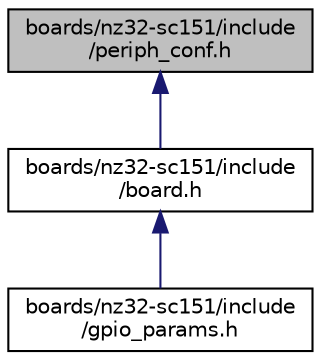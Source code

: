 digraph "boards/nz32-sc151/include/periph_conf.h"
{
 // LATEX_PDF_SIZE
  edge [fontname="Helvetica",fontsize="10",labelfontname="Helvetica",labelfontsize="10"];
  node [fontname="Helvetica",fontsize="10",shape=record];
  Node1 [label="boards/nz32-sc151/include\l/periph_conf.h",height=0.2,width=0.4,color="black", fillcolor="grey75", style="filled", fontcolor="black",tooltip="Peripheral MCU configuration for the limifrog-v1 board."];
  Node1 -> Node2 [dir="back",color="midnightblue",fontsize="10",style="solid",fontname="Helvetica"];
  Node2 [label="boards/nz32-sc151/include\l/board.h",height=0.2,width=0.4,color="black", fillcolor="white", style="filled",URL="$nz32-sc151_2include_2board_8h.html",tooltip="Board specific definitions for the nz32-sc151 board."];
  Node2 -> Node3 [dir="back",color="midnightblue",fontsize="10",style="solid",fontname="Helvetica"];
  Node3 [label="boards/nz32-sc151/include\l/gpio_params.h",height=0.2,width=0.4,color="black", fillcolor="white", style="filled",URL="$nz32-sc151_2include_2gpio__params_8h.html",tooltip="Board specific configuration of direct mapped GPIOs."];
}

